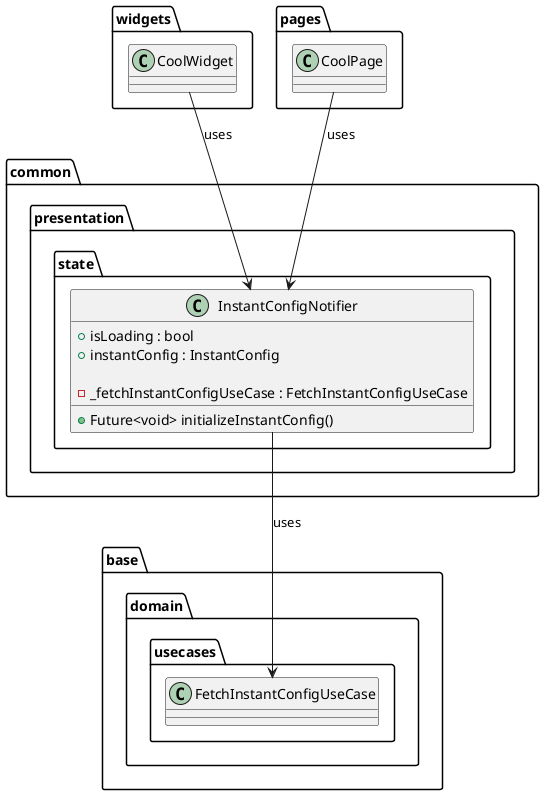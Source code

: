 @startuml instant_config_presentation_layer_class_diagram

package base.domain.usecases {
    class FetchInstantConfigUseCase {}
}

package common.presentation.state {
    class InstantConfigNotifier {
        + isLoading : bool
        + instantConfig : InstantConfig

        - _fetchInstantConfigUseCase : FetchInstantConfigUseCase

        + Future<void> initializeInstantConfig()
    }
}

package widgets {
    class CoolWidget {}
}

package pages {
    class CoolPage {}
}

CoolWidget --> InstantConfigNotifier : uses

CoolPage --> InstantConfigNotifier : uses

InstantConfigNotifier --> FetchInstantConfigUseCase : uses

@enduml
